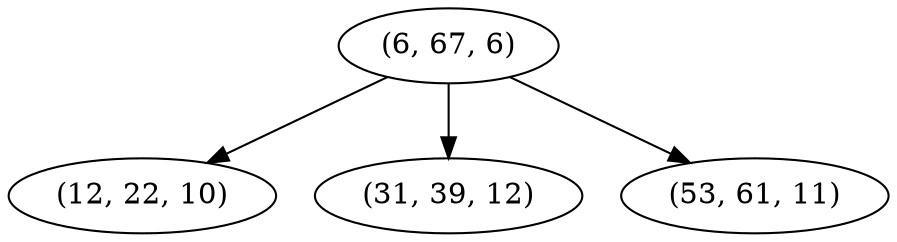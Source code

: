 digraph tree {
    "(6, 67, 6)";
    "(12, 22, 10)";
    "(31, 39, 12)";
    "(53, 61, 11)";
    "(6, 67, 6)" -> "(12, 22, 10)";
    "(6, 67, 6)" -> "(31, 39, 12)";
    "(6, 67, 6)" -> "(53, 61, 11)";
}
